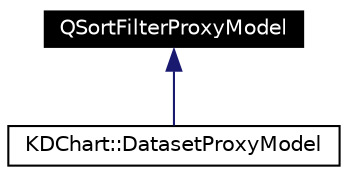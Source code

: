 digraph G
{
  edge [fontname="Helvetica",fontsize=10,labelfontname="Helvetica",labelfontsize=10];
  node [fontname="Helvetica",fontsize=10,shape=record];
  Node79 [label="QSortFilterProxyModel",height=0.2,width=0.4,color="white", fillcolor="black", style="filled" fontcolor="white"];
  Node79 -> Node80 [dir=back,color="midnightblue",fontsize=10,style="solid",fontname="Helvetica"];
  Node80 [label="KDChart::DatasetProxyModel",height=0.2,width=0.4,color="black",URL="$class_k_d_chart_1_1_dataset_proxy_model.html"];
}
